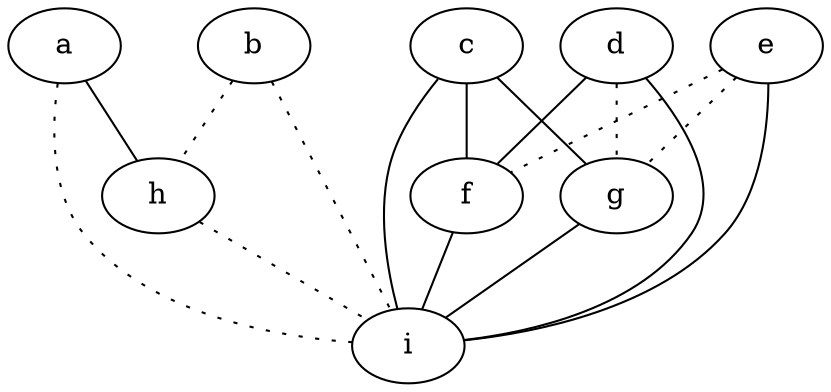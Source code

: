 graph {
a -- h;
a -- i [style=dotted];
b -- h [style=dotted];
b -- i [style=dotted];
c -- f;
c -- g;
c -- i;
d -- f;
d -- g [style=dotted];
d -- i;
e -- f [style=dotted];
e -- g [style=dotted];
e -- i;
f -- i;
g -- i;
h -- i [style=dotted];
}

